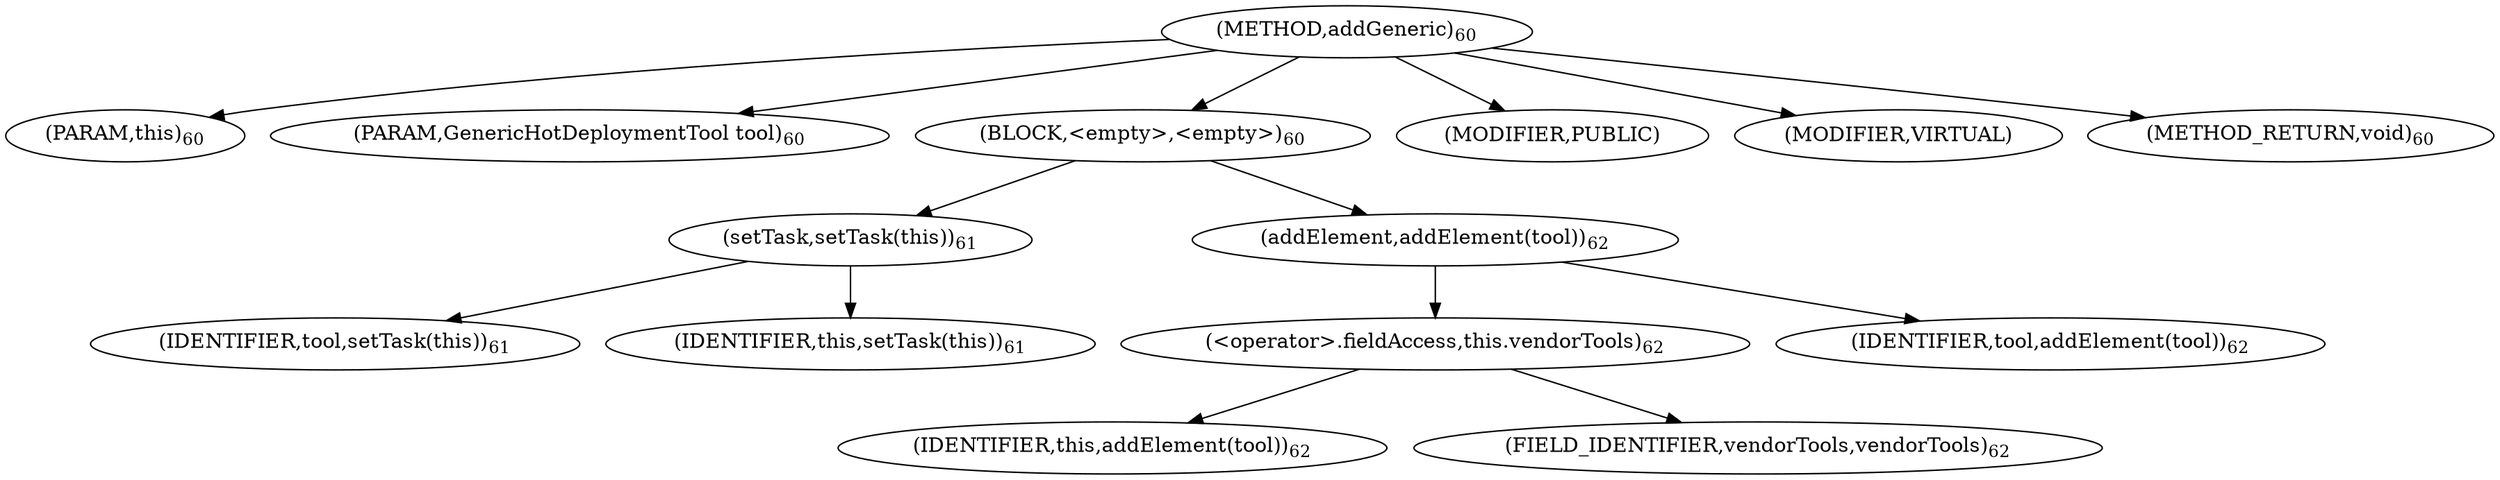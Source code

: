 digraph "addGeneric" {  
"30" [label = <(METHOD,addGeneric)<SUB>60</SUB>> ]
"4" [label = <(PARAM,this)<SUB>60</SUB>> ]
"31" [label = <(PARAM,GenericHotDeploymentTool tool)<SUB>60</SUB>> ]
"32" [label = <(BLOCK,&lt;empty&gt;,&lt;empty&gt;)<SUB>60</SUB>> ]
"33" [label = <(setTask,setTask(this))<SUB>61</SUB>> ]
"34" [label = <(IDENTIFIER,tool,setTask(this))<SUB>61</SUB>> ]
"3" [label = <(IDENTIFIER,this,setTask(this))<SUB>61</SUB>> ]
"35" [label = <(addElement,addElement(tool))<SUB>62</SUB>> ]
"36" [label = <(&lt;operator&gt;.fieldAccess,this.vendorTools)<SUB>62</SUB>> ]
"37" [label = <(IDENTIFIER,this,addElement(tool))<SUB>62</SUB>> ]
"38" [label = <(FIELD_IDENTIFIER,vendorTools,vendorTools)<SUB>62</SUB>> ]
"39" [label = <(IDENTIFIER,tool,addElement(tool))<SUB>62</SUB>> ]
"40" [label = <(MODIFIER,PUBLIC)> ]
"41" [label = <(MODIFIER,VIRTUAL)> ]
"42" [label = <(METHOD_RETURN,void)<SUB>60</SUB>> ]
  "30" -> "4" 
  "30" -> "31" 
  "30" -> "32" 
  "30" -> "40" 
  "30" -> "41" 
  "30" -> "42" 
  "32" -> "33" 
  "32" -> "35" 
  "33" -> "34" 
  "33" -> "3" 
  "35" -> "36" 
  "35" -> "39" 
  "36" -> "37" 
  "36" -> "38" 
}
